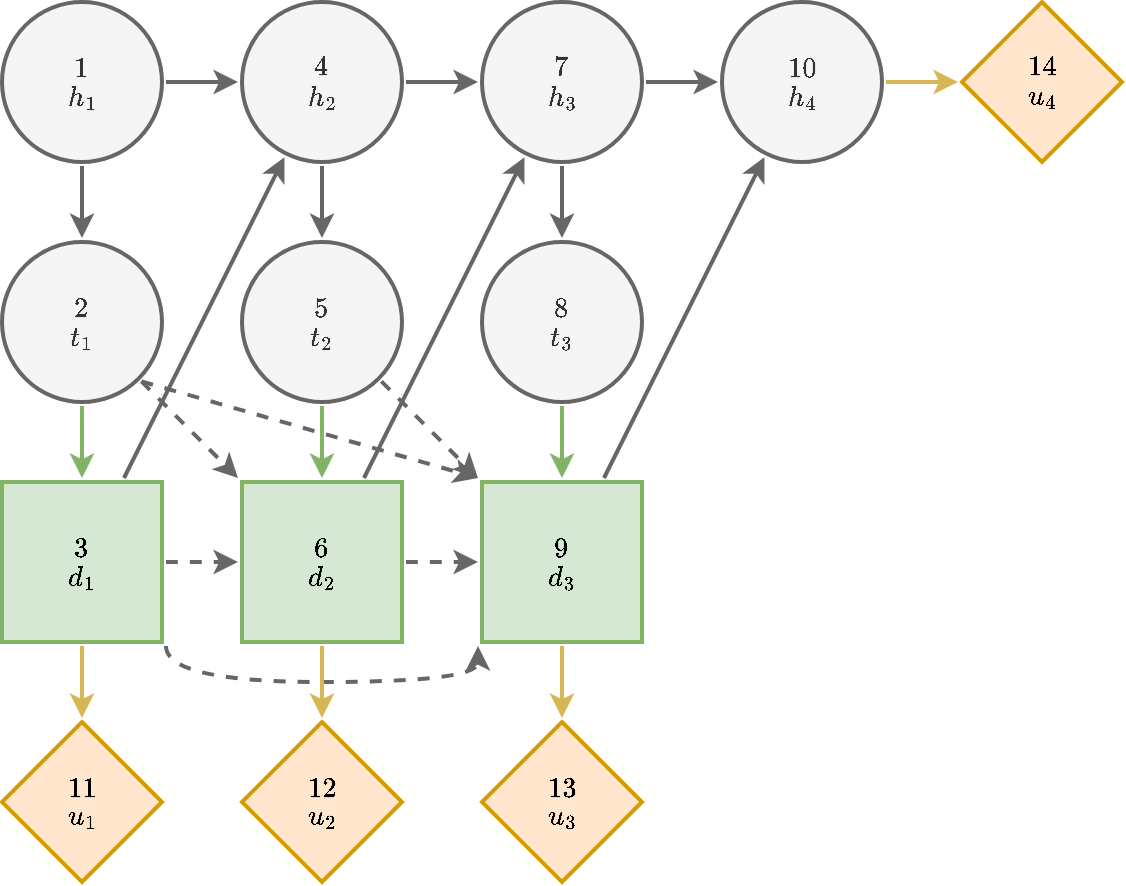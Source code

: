 <mxfile version="13.3.9" type="device"><diagram id="lBxmtTDQUs91-ZJzMR9x" name="Page-1"><mxGraphModel dx="918" dy="710" grid="1" gridSize="10" guides="1" tooltips="1" connect="1" arrows="1" fold="1" page="1" pageScale="1" pageWidth="850" pageHeight="1100" math="1" shadow="0"><root><mxCell id="0"/><mxCell id="1" parent="0"/><mxCell id="7JQAHB_OFvZ4Ws6NVtLk-37" style="edgeStyle=orthogonalEdgeStyle;rounded=0;orthogonalLoop=1;jettySize=auto;html=1;curved=1;strokeWidth=2;fillColor=#f5f5f5;strokeColor=#666666;" parent="1" source="7JQAHB_OFvZ4Ws6NVtLk-39" target="7JQAHB_OFvZ4Ws6NVtLk-42" edge="1"><mxGeometry relative="1" as="geometry"/></mxCell><mxCell id="7JQAHB_OFvZ4Ws6NVtLk-38" style="edgeStyle=orthogonalEdgeStyle;rounded=0;orthogonalLoop=1;jettySize=auto;html=1;curved=1;strokeWidth=2;fillColor=#f5f5f5;strokeColor=#666666;" parent="1" source="7JQAHB_OFvZ4Ws6NVtLk-39" target="7JQAHB_OFvZ4Ws6NVtLk-52" edge="1"><mxGeometry relative="1" as="geometry"/></mxCell><mxCell id="7JQAHB_OFvZ4Ws6NVtLk-39" value="`1`&lt;br&gt;`h_1`" style="ellipse;whiteSpace=wrap;html=1;aspect=fixed;fillColor=#f5f5f5;strokeColor=#666666;fontColor=#333333;strokeWidth=2;perimeterSpacing=2;" parent="1" vertex="1"><mxGeometry x="40" y="80" width="80" height="80" as="geometry"/></mxCell><mxCell id="7JQAHB_OFvZ4Ws6NVtLk-40" style="edgeStyle=orthogonalEdgeStyle;rounded=0;orthogonalLoop=1;jettySize=auto;html=1;curved=1;strokeWidth=2;fillColor=#f5f5f5;strokeColor=#666666;" parent="1" source="7JQAHB_OFvZ4Ws6NVtLk-42" target="7JQAHB_OFvZ4Ws6NVtLk-45" edge="1"><mxGeometry relative="1" as="geometry"/></mxCell><mxCell id="7JQAHB_OFvZ4Ws6NVtLk-41" style="edgeStyle=orthogonalEdgeStyle;rounded=0;orthogonalLoop=1;jettySize=auto;html=1;curved=1;strokeWidth=2;fillColor=#f5f5f5;strokeColor=#666666;" parent="1" source="7JQAHB_OFvZ4Ws6NVtLk-42" target="7JQAHB_OFvZ4Ws6NVtLk-55" edge="1"><mxGeometry relative="1" as="geometry"/></mxCell><mxCell id="7JQAHB_OFvZ4Ws6NVtLk-42" value="&lt;div&gt;`4`&lt;/div&gt;&lt;div&gt;`h_2`&lt;br&gt;&lt;/div&gt;" style="ellipse;whiteSpace=wrap;html=1;aspect=fixed;fillColor=#f5f5f5;strokeColor=#666666;fontColor=#333333;strokeWidth=2;perimeterSpacing=2;" parent="1" vertex="1"><mxGeometry x="160" y="80" width="80" height="80" as="geometry"/></mxCell><mxCell id="7JQAHB_OFvZ4Ws6NVtLk-43" style="edgeStyle=orthogonalEdgeStyle;rounded=0;orthogonalLoop=1;jettySize=auto;html=1;curved=1;strokeWidth=2;fillColor=#f5f5f5;strokeColor=#666666;" parent="1" source="7JQAHB_OFvZ4Ws6NVtLk-45" target="7JQAHB_OFvZ4Ws6NVtLk-47" edge="1"><mxGeometry relative="1" as="geometry"/></mxCell><mxCell id="7JQAHB_OFvZ4Ws6NVtLk-44" style="edgeStyle=orthogonalEdgeStyle;rounded=0;orthogonalLoop=1;jettySize=auto;html=1;curved=1;strokeWidth=2;fillColor=#f5f5f5;strokeColor=#666666;" parent="1" source="7JQAHB_OFvZ4Ws6NVtLk-45" target="7JQAHB_OFvZ4Ws6NVtLk-57" edge="1"><mxGeometry relative="1" as="geometry"/></mxCell><mxCell id="7JQAHB_OFvZ4Ws6NVtLk-45" value="`7`&lt;br&gt;`h_3`" style="ellipse;whiteSpace=wrap;html=1;aspect=fixed;fillColor=#f5f5f5;strokeColor=#666666;fontColor=#333333;strokeWidth=2;perimeterSpacing=2;" parent="1" vertex="1"><mxGeometry x="280" y="80" width="80" height="80" as="geometry"/></mxCell><mxCell id="7JQAHB_OFvZ4Ws6NVtLk-46" style="edgeStyle=orthogonalEdgeStyle;rounded=0;orthogonalLoop=1;jettySize=auto;html=1;curved=1;strokeWidth=2;fillColor=#fff2cc;strokeColor=#d6b656;" parent="1" source="7JQAHB_OFvZ4Ws6NVtLk-47" target="7JQAHB_OFvZ4Ws6NVtLk-48" edge="1"><mxGeometry relative="1" as="geometry"/></mxCell><mxCell id="7JQAHB_OFvZ4Ws6NVtLk-47" value="`10`&lt;br&gt;`h_4`" style="ellipse;whiteSpace=wrap;html=1;aspect=fixed;fillColor=#f5f5f5;strokeColor=#666666;fontColor=#333333;strokeWidth=2;perimeterSpacing=2;" parent="1" vertex="1"><mxGeometry x="400" y="80" width="80" height="80" as="geometry"/></mxCell><mxCell id="7JQAHB_OFvZ4Ws6NVtLk-48" value="`14`&lt;br&gt;`u_4`" style="rhombus;whiteSpace=wrap;html=1;fontFamily=Helvetica;fontSize=12;align=center;strokeColor=#d79b00;fillColor=#ffe6cc;strokeWidth=2;perimeterSpacing=2;" parent="1" vertex="1"><mxGeometry x="520" y="80" width="80" height="80" as="geometry"/></mxCell><mxCell id="7JQAHB_OFvZ4Ws6NVtLk-49" style="edgeStyle=orthogonalEdgeStyle;rounded=0;orthogonalLoop=1;jettySize=auto;html=1;curved=1;strokeWidth=2;fillColor=#d5e8d4;strokeColor=#82b366;" parent="1" source="7JQAHB_OFvZ4Ws6NVtLk-52" target="7JQAHB_OFvZ4Ws6NVtLk-62" edge="1"><mxGeometry relative="1" as="geometry"/></mxCell><mxCell id="7JQAHB_OFvZ4Ws6NVtLk-51" style="edgeStyle=none;rounded=0;orthogonalLoop=1;jettySize=auto;html=1;exitX=1;exitY=1;exitDx=0;exitDy=0;entryX=0;entryY=0;entryDx=0;entryDy=0;dashed=1;fillColor=#f5f5f5;strokeColor=#666666;strokeWidth=2;" parent="1" source="7JQAHB_OFvZ4Ws6NVtLk-52" target="7JQAHB_OFvZ4Ws6NVtLk-69" edge="1"><mxGeometry relative="1" as="geometry"/></mxCell><mxCell id="7JQAHB_OFvZ4Ws6NVtLk-129" style="edgeStyle=none;rounded=0;orthogonalLoop=1;jettySize=auto;html=1;fontSize=20;dashed=1;fillColor=#f5f5f5;strokeColor=#666666;strokeWidth=2;" parent="1" source="7JQAHB_OFvZ4Ws6NVtLk-52" target="7JQAHB_OFvZ4Ws6NVtLk-66" edge="1"><mxGeometry relative="1" as="geometry"/></mxCell><mxCell id="7JQAHB_OFvZ4Ws6NVtLk-52" value="&lt;div&gt;`2`&lt;/div&gt;&lt;div&gt;`t_1`&lt;br&gt;&lt;/div&gt;" style="ellipse;whiteSpace=wrap;html=1;aspect=fixed;fillColor=#f5f5f5;strokeColor=#666666;fontColor=#333333;strokeWidth=2;perimeterSpacing=2;" parent="1" vertex="1"><mxGeometry x="40" y="200" width="80" height="80" as="geometry"/></mxCell><mxCell id="7JQAHB_OFvZ4Ws6NVtLk-53" style="edgeStyle=orthogonalEdgeStyle;rounded=0;orthogonalLoop=1;jettySize=auto;html=1;curved=1;strokeWidth=2;fillColor=#d5e8d4;strokeColor=#82b366;" parent="1" source="7JQAHB_OFvZ4Ws6NVtLk-55" target="7JQAHB_OFvZ4Ws6NVtLk-66" edge="1"><mxGeometry relative="1" as="geometry"/></mxCell><mxCell id="7JQAHB_OFvZ4Ws6NVtLk-54" style="edgeStyle=none;rounded=0;orthogonalLoop=1;jettySize=auto;html=1;exitX=1;exitY=1;exitDx=0;exitDy=0;entryX=0;entryY=0;entryDx=0;entryDy=0;dashed=1;fillColor=#f5f5f5;strokeColor=#666666;strokeWidth=2;" parent="1" source="7JQAHB_OFvZ4Ws6NVtLk-55" target="7JQAHB_OFvZ4Ws6NVtLk-69" edge="1"><mxGeometry relative="1" as="geometry"/></mxCell><mxCell id="7JQAHB_OFvZ4Ws6NVtLk-55" value="&lt;div&gt;`5`&lt;/div&gt;&lt;div&gt;`t_2`&lt;/div&gt;" style="ellipse;whiteSpace=wrap;html=1;aspect=fixed;fillColor=#f5f5f5;strokeColor=#666666;fontColor=#333333;strokeWidth=2;perimeterSpacing=2;" parent="1" vertex="1"><mxGeometry x="160" y="200" width="80" height="80" as="geometry"/></mxCell><mxCell id="7JQAHB_OFvZ4Ws6NVtLk-56" style="edgeStyle=orthogonalEdgeStyle;rounded=0;orthogonalLoop=1;jettySize=auto;html=1;curved=1;strokeWidth=2;fillColor=#d5e8d4;strokeColor=#82b366;" parent="1" source="7JQAHB_OFvZ4Ws6NVtLk-57" target="7JQAHB_OFvZ4Ws6NVtLk-69" edge="1"><mxGeometry relative="1" as="geometry"/></mxCell><mxCell id="7JQAHB_OFvZ4Ws6NVtLk-57" value="`8`&lt;br&gt;`t_3`" style="ellipse;whiteSpace=wrap;html=1;aspect=fixed;fillColor=#f5f5f5;strokeColor=#666666;fontColor=#333333;strokeWidth=2;perimeterSpacing=2;" parent="1" vertex="1"><mxGeometry x="280" y="200" width="80" height="80" as="geometry"/></mxCell><mxCell id="7JQAHB_OFvZ4Ws6NVtLk-58" style="edgeStyle=orthogonalEdgeStyle;rounded=0;orthogonalLoop=1;jettySize=auto;html=1;curved=1;strokeWidth=2;fillColor=#fff2cc;strokeColor=#d6b656;" parent="1" source="7JQAHB_OFvZ4Ws6NVtLk-62" target="7JQAHB_OFvZ4Ws6NVtLk-70" edge="1"><mxGeometry relative="1" as="geometry"/></mxCell><mxCell id="7JQAHB_OFvZ4Ws6NVtLk-59" style="edgeStyle=orthogonalEdgeStyle;curved=1;rounded=0;orthogonalLoop=1;jettySize=auto;html=1;dashed=1;fillColor=#f5f5f5;strokeColor=#666666;strokeWidth=2;" parent="1" source="7JQAHB_OFvZ4Ws6NVtLk-62" target="7JQAHB_OFvZ4Ws6NVtLk-66" edge="1"><mxGeometry relative="1" as="geometry"/></mxCell><mxCell id="7JQAHB_OFvZ4Ws6NVtLk-61" style="edgeStyle=orthogonalEdgeStyle;rounded=0;orthogonalLoop=1;jettySize=auto;html=1;exitX=1;exitY=1;exitDx=0;exitDy=0;entryX=0;entryY=1;entryDx=0;entryDy=0;curved=1;dashed=1;fillColor=#f5f5f5;strokeColor=#666666;strokeWidth=2;" parent="1" source="7JQAHB_OFvZ4Ws6NVtLk-62" target="7JQAHB_OFvZ4Ws6NVtLk-69" edge="1"><mxGeometry relative="1" as="geometry"><Array as="points"><mxPoint x="122" y="420"/><mxPoint x="278" y="420"/></Array></mxGeometry></mxCell><mxCell id="7JQAHB_OFvZ4Ws6NVtLk-126" style="edgeStyle=none;rounded=0;orthogonalLoop=1;jettySize=auto;html=1;fontSize=20;strokeWidth=2;fillColor=#f5f5f5;strokeColor=#666666;" parent="1" source="7JQAHB_OFvZ4Ws6NVtLk-62" target="7JQAHB_OFvZ4Ws6NVtLk-42" edge="1"><mxGeometry relative="1" as="geometry"/></mxCell><mxCell id="7JQAHB_OFvZ4Ws6NVtLk-62" value="`3`&lt;br&gt;`d_1`" style="whiteSpace=wrap;html=1;aspect=fixed;fontFamily=Helvetica;fontSize=12;fontColor=#000000;align=center;strokeColor=#82b366;fillColor=#d5e8d4;strokeWidth=2;perimeterSpacing=2;" parent="1" vertex="1"><mxGeometry x="40" y="320" width="80" height="80" as="geometry"/></mxCell><mxCell id="7JQAHB_OFvZ4Ws6NVtLk-63" style="edgeStyle=orthogonalEdgeStyle;rounded=0;orthogonalLoop=1;jettySize=auto;html=1;curved=1;strokeWidth=2;fillColor=#fff2cc;strokeColor=#d6b656;" parent="1" source="7JQAHB_OFvZ4Ws6NVtLk-66" target="7JQAHB_OFvZ4Ws6NVtLk-71" edge="1"><mxGeometry relative="1" as="geometry"/></mxCell><mxCell id="7JQAHB_OFvZ4Ws6NVtLk-64" style="edgeStyle=orthogonalEdgeStyle;curved=1;rounded=0;orthogonalLoop=1;jettySize=auto;html=1;dashed=1;fillColor=#f5f5f5;strokeColor=#666666;strokeWidth=2;" parent="1" source="7JQAHB_OFvZ4Ws6NVtLk-66" target="7JQAHB_OFvZ4Ws6NVtLk-69" edge="1"><mxGeometry relative="1" as="geometry"/></mxCell><mxCell id="7JQAHB_OFvZ4Ws6NVtLk-127" style="edgeStyle=none;rounded=0;orthogonalLoop=1;jettySize=auto;html=1;fontSize=20;strokeWidth=2;fillColor=#f5f5f5;strokeColor=#666666;" parent="1" source="7JQAHB_OFvZ4Ws6NVtLk-66" target="7JQAHB_OFvZ4Ws6NVtLk-45" edge="1"><mxGeometry relative="1" as="geometry"/></mxCell><mxCell id="7JQAHB_OFvZ4Ws6NVtLk-66" value="&lt;div&gt;`6`&lt;/div&gt;&lt;div&gt;`d_2`&lt;br&gt;&lt;/div&gt;" style="whiteSpace=wrap;html=1;aspect=fixed;fontFamily=Helvetica;fontSize=12;fontColor=#000000;align=center;strokeColor=#82b366;fillColor=#d5e8d4;strokeWidth=2;perimeterSpacing=2;" parent="1" vertex="1"><mxGeometry x="160" y="320" width="80" height="80" as="geometry"/></mxCell><mxCell id="7JQAHB_OFvZ4Ws6NVtLk-67" style="edgeStyle=orthogonalEdgeStyle;rounded=0;orthogonalLoop=1;jettySize=auto;html=1;curved=1;strokeWidth=2;fillColor=#fff2cc;strokeColor=#d6b656;" parent="1" source="7JQAHB_OFvZ4Ws6NVtLk-69" target="7JQAHB_OFvZ4Ws6NVtLk-72" edge="1"><mxGeometry relative="1" as="geometry"/></mxCell><mxCell id="7JQAHB_OFvZ4Ws6NVtLk-128" style="edgeStyle=none;rounded=0;orthogonalLoop=1;jettySize=auto;html=1;fontSize=20;strokeWidth=2;fillColor=#f5f5f5;strokeColor=#666666;" parent="1" source="7JQAHB_OFvZ4Ws6NVtLk-69" target="7JQAHB_OFvZ4Ws6NVtLk-47" edge="1"><mxGeometry relative="1" as="geometry"/></mxCell><mxCell id="7JQAHB_OFvZ4Ws6NVtLk-69" value="`9`&lt;br&gt;`d_3`" style="whiteSpace=wrap;html=1;aspect=fixed;fontFamily=Helvetica;fontSize=12;fontColor=#000000;align=center;strokeColor=#82b366;fillColor=#d5e8d4;strokeWidth=2;perimeterSpacing=2;" parent="1" vertex="1"><mxGeometry x="280" y="320" width="80" height="80" as="geometry"/></mxCell><mxCell id="7JQAHB_OFvZ4Ws6NVtLk-70" value="`11`&lt;br&gt;`u_1`" style="rhombus;whiteSpace=wrap;html=1;fontFamily=Helvetica;fontSize=12;fontColor=#000000;align=center;strokeColor=#d79b00;fillColor=#ffe6cc;strokeWidth=2;perimeterSpacing=2;" parent="1" vertex="1"><mxGeometry x="40" y="440" width="80" height="80" as="geometry"/></mxCell><mxCell id="7JQAHB_OFvZ4Ws6NVtLk-71" value="&lt;div&gt;`12`&lt;/div&gt;&lt;div&gt;`u_2`&lt;br&gt;&lt;/div&gt;" style="rhombus;whiteSpace=wrap;html=1;fontFamily=Helvetica;fontSize=12;fontColor=#000000;align=center;strokeColor=#d79b00;fillColor=#ffe6cc;strokeWidth=2;perimeterSpacing=2;" parent="1" vertex="1"><mxGeometry x="160" y="440" width="80" height="80" as="geometry"/></mxCell><mxCell id="7JQAHB_OFvZ4Ws6NVtLk-72" value="`13`&lt;br&gt;`u_3`" style="rhombus;whiteSpace=wrap;html=1;fontFamily=Helvetica;fontSize=12;fontColor=#000000;align=center;strokeColor=#d79b00;fillColor=#ffe6cc;strokeWidth=2;perimeterSpacing=2;" parent="1" vertex="1"><mxGeometry x="280" y="440" width="80" height="80" as="geometry"/></mxCell></root></mxGraphModel></diagram></mxfile>